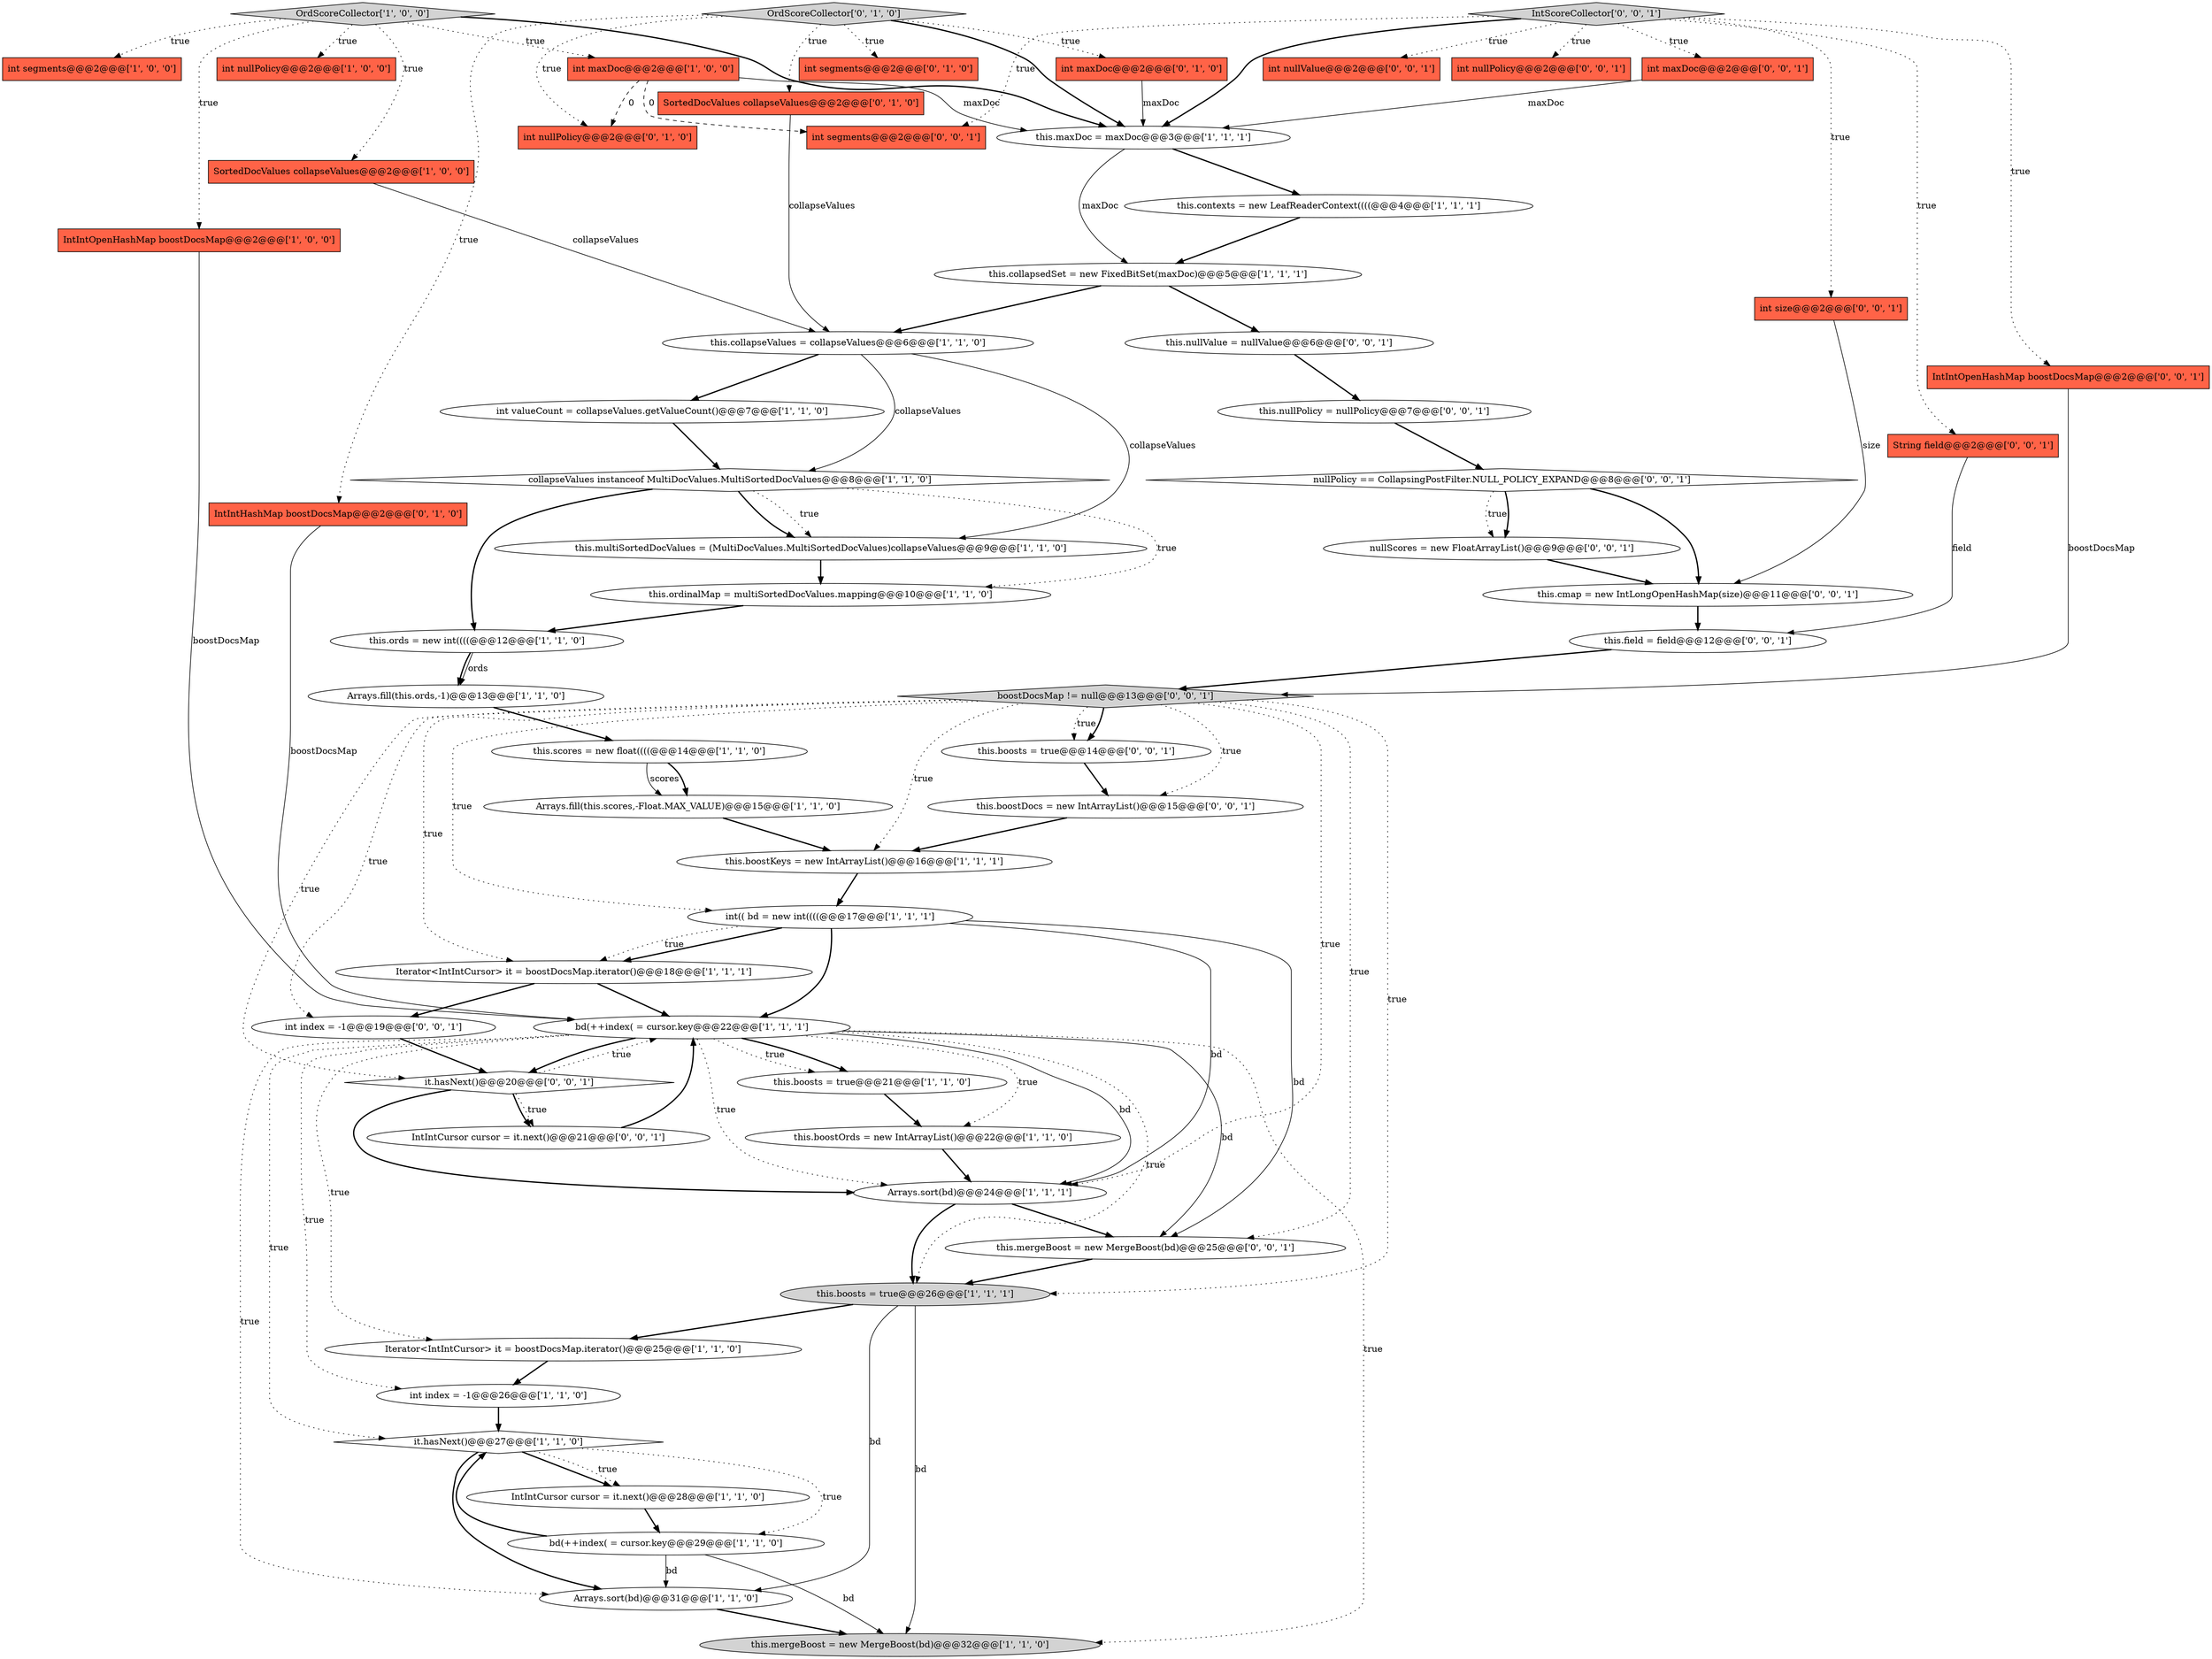 digraph {
17 [style = filled, label = "this.contexts = new LeafReaderContext((((@@@4@@@['1', '1', '1']", fillcolor = white, shape = ellipse image = "AAA0AAABBB1BBB"];
58 [style = filled, label = "int size@@@2@@@['0', '0', '1']", fillcolor = tomato, shape = box image = "AAA0AAABBB3BBB"];
21 [style = filled, label = "this.scores = new float((((@@@14@@@['1', '1', '0']", fillcolor = white, shape = ellipse image = "AAA0AAABBB1BBB"];
2 [style = filled, label = "this.multiSortedDocValues = (MultiDocValues.MultiSortedDocValues)collapseValues@@@9@@@['1', '1', '0']", fillcolor = white, shape = ellipse image = "AAA0AAABBB1BBB"];
12 [style = filled, label = "Iterator<IntIntCursor> it = boostDocsMap.iterator()@@@18@@@['1', '1', '1']", fillcolor = white, shape = ellipse image = "AAA0AAABBB1BBB"];
41 [style = filled, label = "this.nullPolicy = nullPolicy@@@7@@@['0', '0', '1']", fillcolor = white, shape = ellipse image = "AAA0AAABBB3BBB"];
6 [style = filled, label = "this.boostOrds = new IntArrayList()@@@22@@@['1', '1', '0']", fillcolor = white, shape = ellipse image = "AAA0AAABBB1BBB"];
27 [style = filled, label = "int index = -1@@@26@@@['1', '1', '0']", fillcolor = white, shape = ellipse image = "AAA0AAABBB1BBB"];
38 [style = filled, label = "int nullPolicy@@@2@@@['0', '1', '0']", fillcolor = tomato, shape = box image = "AAA1AAABBB2BBB"];
3 [style = filled, label = "OrdScoreCollector['1', '0', '0']", fillcolor = lightgray, shape = diamond image = "AAA0AAABBB1BBB"];
29 [style = filled, label = "this.collapsedSet = new FixedBitSet(maxDoc)@@@5@@@['1', '1', '1']", fillcolor = white, shape = ellipse image = "AAA0AAABBB1BBB"];
48 [style = filled, label = "int nullPolicy@@@2@@@['0', '0', '1']", fillcolor = tomato, shape = box image = "AAA0AAABBB3BBB"];
1 [style = filled, label = "Arrays.fill(this.ords,-1)@@@13@@@['1', '1', '0']", fillcolor = white, shape = ellipse image = "AAA0AAABBB1BBB"];
28 [style = filled, label = "Iterator<IntIntCursor> it = boostDocsMap.iterator()@@@25@@@['1', '1', '0']", fillcolor = white, shape = ellipse image = "AAA0AAABBB1BBB"];
9 [style = filled, label = "it.hasNext()@@@27@@@['1', '1', '0']", fillcolor = white, shape = diamond image = "AAA0AAABBB1BBB"];
25 [style = filled, label = "bd(++index( = cursor.key@@@29@@@['1', '1', '0']", fillcolor = white, shape = ellipse image = "AAA0AAABBB1BBB"];
33 [style = filled, label = "SortedDocValues collapseValues@@@2@@@['0', '1', '0']", fillcolor = tomato, shape = box image = "AAA0AAABBB2BBB"];
46 [style = filled, label = "this.mergeBoost = new MergeBoost(bd)@@@25@@@['0', '0', '1']", fillcolor = white, shape = ellipse image = "AAA0AAABBB3BBB"];
45 [style = filled, label = "boostDocsMap != null@@@13@@@['0', '0', '1']", fillcolor = lightgray, shape = diamond image = "AAA0AAABBB3BBB"];
55 [style = filled, label = "this.cmap = new IntLongOpenHashMap(size)@@@11@@@['0', '0', '1']", fillcolor = white, shape = ellipse image = "AAA0AAABBB3BBB"];
10 [style = filled, label = "this.maxDoc = maxDoc@@@3@@@['1', '1', '1']", fillcolor = white, shape = ellipse image = "AAA0AAABBB1BBB"];
32 [style = filled, label = "int(( bd = new int((((@@@17@@@['1', '1', '1']", fillcolor = white, shape = ellipse image = "AAA0AAABBB1BBB"];
24 [style = filled, label = "bd(++index( = cursor.key@@@22@@@['1', '1', '1']", fillcolor = white, shape = ellipse image = "AAA0AAABBB1BBB"];
18 [style = filled, label = "collapseValues instanceof MultiDocValues.MultiSortedDocValues@@@8@@@['1', '1', '0']", fillcolor = white, shape = diamond image = "AAA0AAABBB1BBB"];
36 [style = filled, label = "int maxDoc@@@2@@@['0', '1', '0']", fillcolor = tomato, shape = box image = "AAA0AAABBB2BBB"];
52 [style = filled, label = "IntIntOpenHashMap boostDocsMap@@@2@@@['0', '0', '1']", fillcolor = tomato, shape = box image = "AAA0AAABBB3BBB"];
5 [style = filled, label = "this.boosts = true@@@26@@@['1', '1', '1']", fillcolor = lightgray, shape = ellipse image = "AAA0AAABBB1BBB"];
54 [style = filled, label = "this.boostDocs = new IntArrayList()@@@15@@@['0', '0', '1']", fillcolor = white, shape = ellipse image = "AAA0AAABBB3BBB"];
37 [style = filled, label = "IntIntHashMap boostDocsMap@@@2@@@['0', '1', '0']", fillcolor = tomato, shape = box image = "AAA0AAABBB2BBB"];
8 [style = filled, label = "int valueCount = collapseValues.getValueCount()@@@7@@@['1', '1', '0']", fillcolor = white, shape = ellipse image = "AAA0AAABBB1BBB"];
0 [style = filled, label = "int nullPolicy@@@2@@@['1', '0', '0']", fillcolor = tomato, shape = box image = "AAA0AAABBB1BBB"];
59 [style = filled, label = "int segments@@@2@@@['0', '0', '1']", fillcolor = tomato, shape = box image = "AAA0AAABBB3BBB"];
51 [style = filled, label = "it.hasNext()@@@20@@@['0', '0', '1']", fillcolor = white, shape = diamond image = "AAA0AAABBB3BBB"];
26 [style = filled, label = "int maxDoc@@@2@@@['1', '0', '0']", fillcolor = tomato, shape = box image = "AAA1AAABBB1BBB"];
11 [style = filled, label = "this.mergeBoost = new MergeBoost(bd)@@@32@@@['1', '1', '0']", fillcolor = lightgray, shape = ellipse image = "AAA0AAABBB1BBB"];
50 [style = filled, label = "nullScores = new FloatArrayList()@@@9@@@['0', '0', '1']", fillcolor = white, shape = ellipse image = "AAA0AAABBB3BBB"];
15 [style = filled, label = "this.boosts = true@@@21@@@['1', '1', '0']", fillcolor = white, shape = ellipse image = "AAA0AAABBB1BBB"];
13 [style = filled, label = "Arrays.sort(bd)@@@31@@@['1', '1', '0']", fillcolor = white, shape = ellipse image = "AAA0AAABBB1BBB"];
39 [style = filled, label = "this.nullValue = nullValue@@@6@@@['0', '0', '1']", fillcolor = white, shape = ellipse image = "AAA0AAABBB3BBB"];
20 [style = filled, label = "int segments@@@2@@@['1', '0', '0']", fillcolor = tomato, shape = box image = "AAA0AAABBB1BBB"];
40 [style = filled, label = "this.boosts = true@@@14@@@['0', '0', '1']", fillcolor = white, shape = ellipse image = "AAA0AAABBB3BBB"];
56 [style = filled, label = "this.field = field@@@12@@@['0', '0', '1']", fillcolor = white, shape = ellipse image = "AAA0AAABBB3BBB"];
19 [style = filled, label = "SortedDocValues collapseValues@@@2@@@['1', '0', '0']", fillcolor = tomato, shape = box image = "AAA0AAABBB1BBB"];
57 [style = filled, label = "nullPolicy == CollapsingPostFilter.NULL_POLICY_EXPAND@@@8@@@['0', '0', '1']", fillcolor = white, shape = diamond image = "AAA0AAABBB3BBB"];
22 [style = filled, label = "this.collapseValues = collapseValues@@@6@@@['1', '1', '0']", fillcolor = white, shape = ellipse image = "AAA0AAABBB1BBB"];
44 [style = filled, label = "IntIntCursor cursor = it.next()@@@21@@@['0', '0', '1']", fillcolor = white, shape = ellipse image = "AAA0AAABBB3BBB"];
7 [style = filled, label = "this.ordinalMap = multiSortedDocValues.mapping@@@10@@@['1', '1', '0']", fillcolor = white, shape = ellipse image = "AAA0AAABBB1BBB"];
49 [style = filled, label = "int maxDoc@@@2@@@['0', '0', '1']", fillcolor = tomato, shape = box image = "AAA0AAABBB3BBB"];
42 [style = filled, label = "IntScoreCollector['0', '0', '1']", fillcolor = lightgray, shape = diamond image = "AAA0AAABBB3BBB"];
31 [style = filled, label = "Arrays.sort(bd)@@@24@@@['1', '1', '1']", fillcolor = white, shape = ellipse image = "AAA0AAABBB1BBB"];
34 [style = filled, label = "OrdScoreCollector['0', '1', '0']", fillcolor = lightgray, shape = diamond image = "AAA0AAABBB2BBB"];
35 [style = filled, label = "int segments@@@2@@@['0', '1', '0']", fillcolor = tomato, shape = box image = "AAA0AAABBB2BBB"];
4 [style = filled, label = "this.ords = new int((((@@@12@@@['1', '1', '0']", fillcolor = white, shape = ellipse image = "AAA0AAABBB1BBB"];
23 [style = filled, label = "this.boostKeys = new IntArrayList()@@@16@@@['1', '1', '1']", fillcolor = white, shape = ellipse image = "AAA0AAABBB1BBB"];
30 [style = filled, label = "Arrays.fill(this.scores,-Float.MAX_VALUE)@@@15@@@['1', '1', '0']", fillcolor = white, shape = ellipse image = "AAA0AAABBB1BBB"];
53 [style = filled, label = "int nullValue@@@2@@@['0', '0', '1']", fillcolor = tomato, shape = box image = "AAA0AAABBB3BBB"];
16 [style = filled, label = "IntIntOpenHashMap boostDocsMap@@@2@@@['1', '0', '0']", fillcolor = tomato, shape = box image = "AAA0AAABBB1BBB"];
14 [style = filled, label = "IntIntCursor cursor = it.next()@@@28@@@['1', '1', '0']", fillcolor = white, shape = ellipse image = "AAA0AAABBB1BBB"];
47 [style = filled, label = "int index = -1@@@19@@@['0', '0', '1']", fillcolor = white, shape = ellipse image = "AAA0AAABBB3BBB"];
43 [style = filled, label = "String field@@@2@@@['0', '0', '1']", fillcolor = tomato, shape = box image = "AAA0AAABBB3BBB"];
24->6 [style = dotted, label="true"];
25->11 [style = solid, label="bd"];
14->25 [style = bold, label=""];
26->38 [style = dashed, label="0"];
21->30 [style = solid, label="scores"];
46->5 [style = bold, label=""];
32->12 [style = bold, label=""];
27->9 [style = bold, label=""];
10->17 [style = bold, label=""];
21->30 [style = bold, label=""];
24->27 [style = dotted, label="true"];
5->28 [style = bold, label=""];
22->8 [style = bold, label=""];
45->5 [style = dotted, label="true"];
12->47 [style = bold, label=""];
45->40 [style = dotted, label="true"];
1->21 [style = bold, label=""];
50->55 [style = bold, label=""];
47->51 [style = bold, label=""];
42->48 [style = dotted, label="true"];
3->0 [style = dotted, label="true"];
9->14 [style = bold, label=""];
31->46 [style = bold, label=""];
33->22 [style = solid, label="collapseValues"];
16->24 [style = solid, label="boostDocsMap"];
34->37 [style = dotted, label="true"];
24->5 [style = dotted, label="true"];
45->32 [style = dotted, label="true"];
45->23 [style = dotted, label="true"];
29->39 [style = bold, label=""];
8->18 [style = bold, label=""];
57->55 [style = bold, label=""];
51->24 [style = dotted, label="true"];
31->5 [style = bold, label=""];
51->44 [style = bold, label=""];
3->26 [style = dotted, label="true"];
45->54 [style = dotted, label="true"];
13->11 [style = bold, label=""];
32->12 [style = dotted, label="true"];
34->38 [style = dotted, label="true"];
42->58 [style = dotted, label="true"];
49->10 [style = solid, label="maxDoc"];
37->24 [style = solid, label="boostDocsMap"];
3->10 [style = bold, label=""];
5->11 [style = solid, label="bd"];
32->31 [style = solid, label="bd"];
18->4 [style = bold, label=""];
57->50 [style = dotted, label="true"];
42->43 [style = dotted, label="true"];
42->52 [style = dotted, label="true"];
39->41 [style = bold, label=""];
24->31 [style = solid, label="bd"];
19->22 [style = solid, label="collapseValues"];
24->13 [style = dotted, label="true"];
43->56 [style = solid, label="field"];
45->31 [style = dotted, label="true"];
24->51 [style = bold, label=""];
42->59 [style = dotted, label="true"];
18->7 [style = dotted, label="true"];
25->13 [style = solid, label="bd"];
45->46 [style = dotted, label="true"];
22->18 [style = solid, label="collapseValues"];
24->46 [style = solid, label="bd"];
34->36 [style = dotted, label="true"];
25->9 [style = bold, label=""];
23->32 [style = bold, label=""];
7->4 [style = bold, label=""];
12->24 [style = bold, label=""];
42->53 [style = dotted, label="true"];
24->11 [style = dotted, label="true"];
56->45 [style = bold, label=""];
36->10 [style = solid, label="maxDoc"];
58->55 [style = solid, label="size"];
42->49 [style = dotted, label="true"];
4->1 [style = solid, label="ords"];
34->35 [style = dotted, label="true"];
45->51 [style = dotted, label="true"];
34->33 [style = dotted, label="true"];
4->1 [style = bold, label=""];
44->24 [style = bold, label=""];
5->13 [style = solid, label="bd"];
45->47 [style = dotted, label="true"];
45->40 [style = bold, label=""];
18->2 [style = dotted, label="true"];
54->23 [style = bold, label=""];
24->15 [style = bold, label=""];
22->2 [style = solid, label="collapseValues"];
26->59 [style = dashed, label="0"];
40->54 [style = bold, label=""];
10->29 [style = solid, label="maxDoc"];
57->50 [style = bold, label=""];
30->23 [style = bold, label=""];
24->31 [style = dotted, label="true"];
24->9 [style = dotted, label="true"];
32->46 [style = solid, label="bd"];
26->10 [style = solid, label="maxDoc"];
15->6 [style = bold, label=""];
18->2 [style = bold, label=""];
24->28 [style = dotted, label="true"];
34->10 [style = bold, label=""];
41->57 [style = bold, label=""];
9->14 [style = dotted, label="true"];
55->56 [style = bold, label=""];
9->25 [style = dotted, label="true"];
3->19 [style = dotted, label="true"];
6->31 [style = bold, label=""];
42->10 [style = bold, label=""];
24->15 [style = dotted, label="true"];
45->12 [style = dotted, label="true"];
28->27 [style = bold, label=""];
29->22 [style = bold, label=""];
2->7 [style = bold, label=""];
51->31 [style = bold, label=""];
51->44 [style = dotted, label="true"];
17->29 [style = bold, label=""];
32->24 [style = bold, label=""];
52->45 [style = solid, label="boostDocsMap"];
3->16 [style = dotted, label="true"];
3->20 [style = dotted, label="true"];
9->13 [style = bold, label=""];
}
